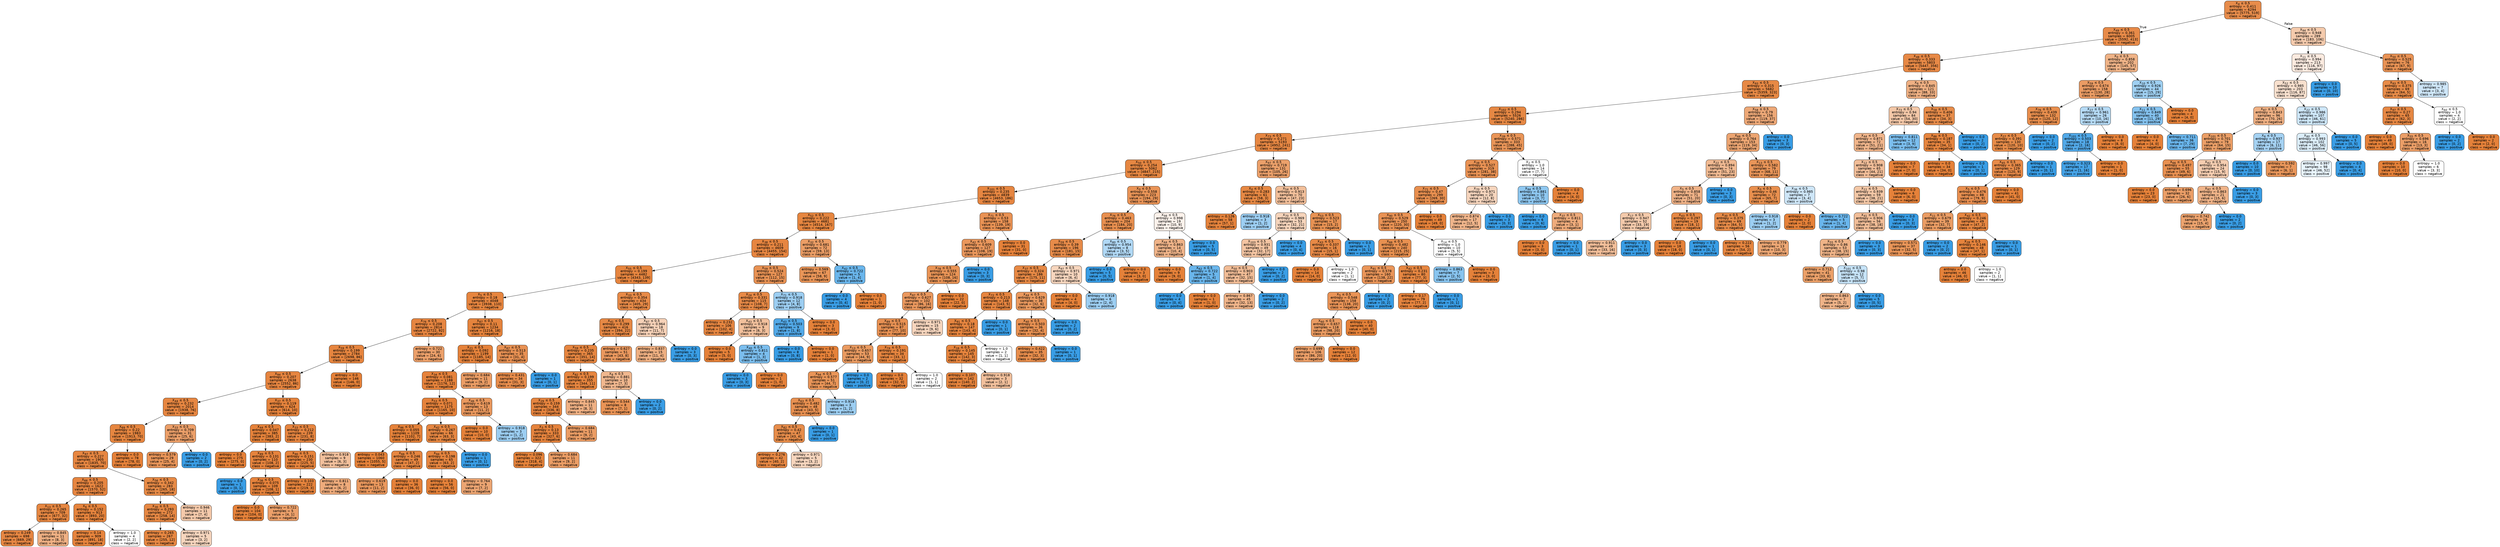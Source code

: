 digraph Tree {
node [shape=box, style="filled, rounded", color="black", fontname=helvetica] ;
edge [fontname=helvetica] ;
0 [label=<X<SUB>4</SUB> &le; 0.5<br/>entropy = 0.411<br/>samples = 6294<br/>value = [5775, 519]<br/>class = negative>, fillcolor="#e78c4b"] ;
1 [label=<X<SUB>49</SUB> &le; 0.5<br/>entropy = 0.361<br/>samples = 6005<br/>value = [5592, 413]<br/>class = negative>, fillcolor="#e78a48"] ;
0 -> 1 [labeldistance=2.5, labelangle=45, headlabel="True"] ;
2 [label=<X<SUB>48</SUB> &le; 0.5<br/>entropy = 0.333<br/>samples = 5803<br/>value = [5447, 356]<br/>class = negative>, fillcolor="#e78946"] ;
1 -> 2 ;
3 [label=<X<SUB>93</SUB> &le; 0.5<br/>entropy = 0.315<br/>samples = 5682<br/>value = [5359, 323]<br/>class = negative>, fillcolor="#e78945"] ;
2 -> 3 ;
4 [label=<X<SUB>102</SUB> &le; 0.5<br/>entropy = 0.294<br/>samples = 5526<br/>value = [5240, 286]<br/>class = negative>, fillcolor="#e68844"] ;
3 -> 4 ;
5 [label=<X<SUB>73</SUB> &le; 0.5<br/>entropy = 0.271<br/>samples = 5193<br/>value = [4952, 241]<br/>class = negative>, fillcolor="#e68743"] ;
4 -> 5 ;
6 [label=<X<SUB>50</SUB> &le; 0.5<br/>entropy = 0.254<br/>samples = 5062<br/>value = [4847, 215]<br/>class = negative>, fillcolor="#e68742"] ;
5 -> 6 ;
7 [label=<X<SUB>101</SUB> &le; 0.5<br/>entropy = 0.235<br/>samples = 4839<br/>value = [4653, 186]<br/>class = negative>, fillcolor="#e68641"] ;
6 -> 7 ;
8 [label=<X<SUB>52</SUB> &le; 0.5<br/>entropy = 0.222<br/>samples = 4681<br/>value = [4514, 167]<br/>class = negative>, fillcolor="#e68640"] ;
7 -> 8 ;
9 [label=<X<SUB>38</SUB> &le; 0.5<br/>entropy = 0.211<br/>samples = 4609<br/>value = [4455, 154]<br/>class = negative>, fillcolor="#e68540"] ;
8 -> 9 ;
10 [label=<X<SUB>55</SUB> &le; 0.5<br/>entropy = 0.199<br/>samples = 4482<br/>value = [4343, 139]<br/>class = negative>, fillcolor="#e6853f"] ;
9 -> 10 ;
11 [label=<X<SUB>5</SUB> &le; 0.5<br/>entropy = 0.18<br/>samples = 4048<br/>value = [3938, 110]<br/>class = negative>, fillcolor="#e6853f"] ;
10 -> 11 ;
12 [label=<X<SUB>76</SUB> &le; 0.5<br/>entropy = 0.208<br/>samples = 2814<br/>value = [2722, 92]<br/>class = negative>, fillcolor="#e68540"] ;
11 -> 12 ;
13 [label=<X<SUB>59</SUB> &le; 0.5<br/>entropy = 0.199<br/>samples = 2784<br/>value = [2698, 86]<br/>class = negative>, fillcolor="#e6853f"] ;
12 -> 13 ;
14 [label=<X<SUB>94</SUB> &le; 0.5<br/>entropy = 0.207<br/>samples = 2638<br/>value = [2552, 86]<br/>class = negative>, fillcolor="#e68540"] ;
13 -> 14 ;
15 [label=<X<SUB>44</SUB> &le; 0.5<br/>entropy = 0.232<br/>samples = 2014<br/>value = [1938, 76]<br/>class = negative>, fillcolor="#e68641"] ;
14 -> 15 ;
16 [label=<X<SUB>69</SUB> &le; 0.5<br/>entropy = 0.22<br/>samples = 1983<br/>value = [1913, 70]<br/>class = negative>, fillcolor="#e68640"] ;
15 -> 16 ;
17 [label=<X<SUB>97</SUB> &le; 0.5<br/>entropy = 0.227<br/>samples = 1905<br/>value = [1835, 70]<br/>class = negative>, fillcolor="#e68641"] ;
16 -> 17 ;
18 [label=<X<SUB>66</SUB> &le; 0.5<br/>entropy = 0.205<br/>samples = 1622<br/>value = [1570, 52]<br/>class = negative>, fillcolor="#e68540"] ;
17 -> 18 ;
19 [label=<X<SUB>13</SUB> &le; 0.5<br/>entropy = 0.265<br/>samples = 709<br/>value = [677, 32]<br/>class = negative>, fillcolor="#e68742"] ;
18 -> 19 ;
20 [label=<entropy = 0.249<br/>samples = 698<br/>value = [669, 29]<br/>class = negative>, fillcolor="#e68642"] ;
19 -> 20 ;
21 [label=<entropy = 0.845<br/>samples = 11<br/>value = [8, 3]<br/>class = negative>, fillcolor="#efb083"] ;
19 -> 21 ;
22 [label=<X<SUB>6</SUB> &le; 0.5<br/>entropy = 0.152<br/>samples = 913<br/>value = [893, 20]<br/>class = negative>, fillcolor="#e6843d"] ;
18 -> 22 ;
23 [label=<entropy = 0.14<br/>samples = 909<br/>value = [891, 18]<br/>class = negative>, fillcolor="#e6843d"] ;
22 -> 23 ;
24 [label=<entropy = 1.0<br/>samples = 4<br/>value = [2, 2]<br/>class = negative>, fillcolor="#ffffff"] ;
22 -> 24 ;
25 [label=<X<SUB>56</SUB> &le; 0.5<br/>entropy = 0.342<br/>samples = 283<br/>value = [265, 18]<br/>class = negative>, fillcolor="#e78a46"] ;
17 -> 25 ;
26 [label=<X<SUB>30</SUB> &le; 0.5<br/>entropy = 0.293<br/>samples = 272<br/>value = [258, 14]<br/>class = negative>, fillcolor="#e68844"] ;
25 -> 26 ;
27 [label=<entropy = 0.265<br/>samples = 267<br/>value = [255, 12]<br/>class = negative>, fillcolor="#e68742"] ;
26 -> 27 ;
28 [label=<entropy = 0.971<br/>samples = 5<br/>value = [3, 2]<br/>class = negative>, fillcolor="#f6d5bd"] ;
26 -> 28 ;
29 [label=<entropy = 0.946<br/>samples = 11<br/>value = [7, 4]<br/>class = negative>, fillcolor="#f4c9aa"] ;
25 -> 29 ;
30 [label=<entropy = 0.0<br/>samples = 78<br/>value = [78, 0]<br/>class = negative>, fillcolor="#e58139"] ;
16 -> 30 ;
31 [label=<X<SUB>33</SUB> &le; 0.5<br/>entropy = 0.709<br/>samples = 31<br/>value = [25, 6]<br/>class = negative>, fillcolor="#eb9f69"] ;
15 -> 31 ;
32 [label=<entropy = 0.579<br/>samples = 29<br/>value = [25, 4]<br/>class = negative>, fillcolor="#e99559"] ;
31 -> 32 ;
33 [label=<entropy = 0.0<br/>samples = 2<br/>value = [0, 2]<br/>class = positive>, fillcolor="#399de5"] ;
31 -> 33 ;
34 [label=<X<SUB>37</SUB> &le; 0.5<br/>entropy = 0.119<br/>samples = 624<br/>value = [614, 10]<br/>class = negative>, fillcolor="#e5833c"] ;
14 -> 34 ;
35 [label=<X<SUB>44</SUB> &le; 0.5<br/>entropy = 0.047<br/>samples = 385<br/>value = [383, 2]<br/>class = negative>, fillcolor="#e5823a"] ;
34 -> 35 ;
36 [label=<entropy = 0.0<br/>samples = 275<br/>value = [275, 0]<br/>class = negative>, fillcolor="#e58139"] ;
35 -> 36 ;
37 [label=<X<SUB>89</SUB> &le; 0.5<br/>entropy = 0.131<br/>samples = 110<br/>value = [108, 2]<br/>class = negative>, fillcolor="#e5833d"] ;
35 -> 37 ;
38 [label=<entropy = 0.0<br/>samples = 1<br/>value = [0, 1]<br/>class = positive>, fillcolor="#399de5"] ;
37 -> 38 ;
39 [label=<X<SUB>36</SUB> &le; 0.5<br/>entropy = 0.075<br/>samples = 109<br/>value = [108, 1]<br/>class = negative>, fillcolor="#e5823b"] ;
37 -> 39 ;
40 [label=<entropy = 0.0<br/>samples = 104<br/>value = [104, 0]<br/>class = negative>, fillcolor="#e58139"] ;
39 -> 40 ;
41 [label=<entropy = 0.722<br/>samples = 5<br/>value = [4, 1]<br/>class = negative>, fillcolor="#eca06a"] ;
39 -> 41 ;
42 [label=<X<SUB>33</SUB> &le; 0.5<br/>entropy = 0.212<br/>samples = 239<br/>value = [231, 8]<br/>class = negative>, fillcolor="#e68540"] ;
34 -> 42 ;
43 [label=<X<SUB>90</SUB> &le; 0.5<br/>entropy = 0.151<br/>samples = 230<br/>value = [225, 5]<br/>class = negative>, fillcolor="#e6843d"] ;
42 -> 43 ;
44 [label=<entropy = 0.103<br/>samples = 222<br/>value = [219, 3]<br/>class = negative>, fillcolor="#e5833c"] ;
43 -> 44 ;
45 [label=<entropy = 0.811<br/>samples = 8<br/>value = [6, 2]<br/>class = negative>, fillcolor="#eeab7b"] ;
43 -> 45 ;
46 [label=<entropy = 0.918<br/>samples = 9<br/>value = [6, 3]<br/>class = negative>, fillcolor="#f2c09c"] ;
42 -> 46 ;
47 [label=<entropy = 0.0<br/>samples = 146<br/>value = [146, 0]<br/>class = negative>, fillcolor="#e58139"] ;
13 -> 47 ;
48 [label=<entropy = 0.722<br/>samples = 30<br/>value = [24, 6]<br/>class = negative>, fillcolor="#eca06a"] ;
12 -> 48 ;
49 [label=<X<SUB>87</SUB> &le; 0.5<br/>entropy = 0.11<br/>samples = 1234<br/>value = [1216, 18]<br/>class = negative>, fillcolor="#e5833c"] ;
11 -> 49 ;
50 [label=<X<SUB>21</SUB> &le; 0.5<br/>entropy = 0.092<br/>samples = 1199<br/>value = [1185, 14]<br/>class = negative>, fillcolor="#e5823b"] ;
49 -> 50 ;
51 [label=<X<SUB>34</SUB> &le; 0.5<br/>entropy = 0.081<br/>samples = 1188<br/>value = [1176, 12]<br/>class = negative>, fillcolor="#e5823b"] ;
50 -> 51 ;
52 [label=<X<SUB>53</SUB> &le; 0.5<br/>entropy = 0.071<br/>samples = 1175<br/>value = [1165, 10]<br/>class = negative>, fillcolor="#e5823b"] ;
51 -> 52 ;
53 [label=<X<SUB>96</SUB> &le; 0.5<br/>entropy = 0.055<br/>samples = 1109<br/>value = [1102, 7]<br/>class = negative>, fillcolor="#e5823a"] ;
52 -> 53 ;
54 [label=<entropy = 0.043<br/>samples = 1060<br/>value = [1055, 5]<br/>class = negative>, fillcolor="#e5823a"] ;
53 -> 54 ;
55 [label=<X<SUB>66</SUB> &le; 0.5<br/>entropy = 0.246<br/>samples = 49<br/>value = [47, 2]<br/>class = negative>, fillcolor="#e68641"] ;
53 -> 55 ;
56 [label=<entropy = 0.619<br/>samples = 13<br/>value = [11, 2]<br/>class = negative>, fillcolor="#ea985d"] ;
55 -> 56 ;
57 [label=<entropy = 0.0<br/>samples = 36<br/>value = [36, 0]<br/>class = negative>, fillcolor="#e58139"] ;
55 -> 57 ;
58 [label=<X<SUB>42</SUB> &le; 0.5<br/>entropy = 0.267<br/>samples = 66<br/>value = [63, 3]<br/>class = negative>, fillcolor="#e68742"] ;
52 -> 58 ;
59 [label=<X<SUB>94</SUB> &le; 0.5<br/>entropy = 0.198<br/>samples = 65<br/>value = [63, 2]<br/>class = negative>, fillcolor="#e6853f"] ;
58 -> 59 ;
60 [label=<entropy = 0.0<br/>samples = 56<br/>value = [56, 0]<br/>class = negative>, fillcolor="#e58139"] ;
59 -> 60 ;
61 [label=<entropy = 0.764<br/>samples = 9<br/>value = [7, 2]<br/>class = negative>, fillcolor="#eca572"] ;
59 -> 61 ;
62 [label=<entropy = 0.0<br/>samples = 1<br/>value = [0, 1]<br/>class = positive>, fillcolor="#399de5"] ;
58 -> 62 ;
63 [label=<X<SUB>46</SUB> &le; 0.5<br/>entropy = 0.619<br/>samples = 13<br/>value = [11, 2]<br/>class = negative>, fillcolor="#ea985d"] ;
51 -> 63 ;
64 [label=<entropy = 0.0<br/>samples = 10<br/>value = [10, 0]<br/>class = negative>, fillcolor="#e58139"] ;
63 -> 64 ;
65 [label=<entropy = 0.918<br/>samples = 3<br/>value = [1, 2]<br/>class = positive>, fillcolor="#9ccef2"] ;
63 -> 65 ;
66 [label=<entropy = 0.684<br/>samples = 11<br/>value = [9, 2]<br/>class = negative>, fillcolor="#eb9d65"] ;
50 -> 66 ;
67 [label=<X<SUB>67</SUB> &le; 0.5<br/>entropy = 0.513<br/>samples = 35<br/>value = [31, 4]<br/>class = negative>, fillcolor="#e89153"] ;
49 -> 67 ;
68 [label=<entropy = 0.431<br/>samples = 34<br/>value = [31, 3]<br/>class = negative>, fillcolor="#e88d4c"] ;
67 -> 68 ;
69 [label=<entropy = 0.0<br/>samples = 1<br/>value = [0, 1]<br/>class = positive>, fillcolor="#399de5"] ;
67 -> 69 ;
70 [label=<X<SUB>33</SUB> &le; 0.5<br/>entropy = 0.354<br/>samples = 434<br/>value = [405, 29]<br/>class = negative>, fillcolor="#e78a47"] ;
10 -> 70 ;
71 [label=<X<SUB>41</SUB> &le; 0.5<br/>entropy = 0.299<br/>samples = 416<br/>value = [394, 22]<br/>class = negative>, fillcolor="#e68844"] ;
70 -> 71 ;
72 [label=<X<SUB>59</SUB> &le; 0.5<br/>entropy = 0.235<br/>samples = 365<br/>value = [351, 14]<br/>class = negative>, fillcolor="#e68641"] ;
71 -> 72 ;
73 [label=<X<SUB>82</SUB> &le; 0.5<br/>entropy = 0.199<br/>samples = 355<br/>value = [344, 11]<br/>class = negative>, fillcolor="#e6853f"] ;
72 -> 73 ;
74 [label=<X<SUB>29</SUB> &le; 0.5<br/>entropy = 0.159<br/>samples = 344<br/>value = [336, 8]<br/>class = negative>, fillcolor="#e6843e"] ;
73 -> 74 ;
75 [label=<X<SUB>3</SUB> &le; 0.5<br/>entropy = 0.13<br/>samples = 333<br/>value = [327, 6]<br/>class = negative>, fillcolor="#e5833d"] ;
74 -> 75 ;
76 [label=<entropy = 0.096<br/>samples = 322<br/>value = [318, 4]<br/>class = negative>, fillcolor="#e5833b"] ;
75 -> 76 ;
77 [label=<entropy = 0.684<br/>samples = 11<br/>value = [9, 2]<br/>class = negative>, fillcolor="#eb9d65"] ;
75 -> 77 ;
78 [label=<entropy = 0.684<br/>samples = 11<br/>value = [9, 2]<br/>class = negative>, fillcolor="#eb9d65"] ;
74 -> 78 ;
79 [label=<entropy = 0.845<br/>samples = 11<br/>value = [8, 3]<br/>class = negative>, fillcolor="#efb083"] ;
73 -> 79 ;
80 [label=<X<SUB>8</SUB> &le; 0.5<br/>entropy = 0.881<br/>samples = 10<br/>value = [7, 3]<br/>class = negative>, fillcolor="#f0b78e"] ;
72 -> 80 ;
81 [label=<entropy = 0.544<br/>samples = 8<br/>value = [7, 1]<br/>class = negative>, fillcolor="#e99355"] ;
80 -> 81 ;
82 [label=<entropy = 0.0<br/>samples = 2<br/>value = [0, 2]<br/>class = positive>, fillcolor="#399de5"] ;
80 -> 82 ;
83 [label=<entropy = 0.627<br/>samples = 51<br/>value = [43, 8]<br/>class = negative>, fillcolor="#ea985e"] ;
71 -> 83 ;
84 [label=<X<SUB>87</SUB> &le; 0.5<br/>entropy = 0.964<br/>samples = 18<br/>value = [11, 7]<br/>class = negative>, fillcolor="#f6d1b7"] ;
70 -> 84 ;
85 [label=<entropy = 0.837<br/>samples = 15<br/>value = [11, 4]<br/>class = negative>, fillcolor="#eeaf81"] ;
84 -> 85 ;
86 [label=<entropy = 0.0<br/>samples = 3<br/>value = [0, 3]<br/>class = positive>, fillcolor="#399de5"] ;
84 -> 86 ;
87 [label=<X<SUB>59</SUB> &le; 0.5<br/>entropy = 0.524<br/>samples = 127<br/>value = [112, 15]<br/>class = negative>, fillcolor="#e89254"] ;
9 -> 87 ;
88 [label=<X<SUB>24</SUB> &le; 0.5<br/>entropy = 0.331<br/>samples = 115<br/>value = [108, 7]<br/>class = negative>, fillcolor="#e78946"] ;
87 -> 88 ;
89 [label=<entropy = 0.232<br/>samples = 106<br/>value = [102, 4]<br/>class = negative>, fillcolor="#e68641"] ;
88 -> 89 ;
90 [label=<X<SUB>43</SUB> &le; 0.5<br/>entropy = 0.918<br/>samples = 9<br/>value = [6, 3]<br/>class = negative>, fillcolor="#f2c09c"] ;
88 -> 90 ;
91 [label=<entropy = 0.0<br/>samples = 5<br/>value = [5, 0]<br/>class = negative>, fillcolor="#e58139"] ;
90 -> 91 ;
92 [label=<X<SUB>40</SUB> &le; 0.5<br/>entropy = 0.811<br/>samples = 4<br/>value = [1, 3]<br/>class = positive>, fillcolor="#7bbeee"] ;
90 -> 92 ;
93 [label=<entropy = 0.0<br/>samples = 3<br/>value = [0, 3]<br/>class = positive>, fillcolor="#399de5"] ;
92 -> 93 ;
94 [label=<entropy = 0.0<br/>samples = 1<br/>value = [1, 0]<br/>class = negative>, fillcolor="#e58139"] ;
92 -> 94 ;
95 [label=<X<SUB>71</SUB> &le; 0.5<br/>entropy = 0.918<br/>samples = 12<br/>value = [4, 8]<br/>class = positive>, fillcolor="#9ccef2"] ;
87 -> 95 ;
96 [label=<X<SUB>43</SUB> &le; 0.5<br/>entropy = 0.503<br/>samples = 9<br/>value = [1, 8]<br/>class = positive>, fillcolor="#52a9e8"] ;
95 -> 96 ;
97 [label=<entropy = 0.0<br/>samples = 8<br/>value = [0, 8]<br/>class = positive>, fillcolor="#399de5"] ;
96 -> 97 ;
98 [label=<entropy = 0.0<br/>samples = 1<br/>value = [1, 0]<br/>class = negative>, fillcolor="#e58139"] ;
96 -> 98 ;
99 [label=<entropy = 0.0<br/>samples = 3<br/>value = [3, 0]<br/>class = negative>, fillcolor="#e58139"] ;
95 -> 99 ;
100 [label=<X<SUB>32</SUB> &le; 0.5<br/>entropy = 0.681<br/>samples = 72<br/>value = [59, 13]<br/>class = negative>, fillcolor="#eb9d65"] ;
8 -> 100 ;
101 [label=<entropy = 0.569<br/>samples = 67<br/>value = [58, 9]<br/>class = negative>, fillcolor="#e99558"] ;
100 -> 101 ;
102 [label=<X<SUB>42</SUB> &le; 0.5<br/>entropy = 0.722<br/>samples = 5<br/>value = [1, 4]<br/>class = positive>, fillcolor="#6ab6ec"] ;
100 -> 102 ;
103 [label=<entropy = 0.0<br/>samples = 4<br/>value = [0, 4]<br/>class = positive>, fillcolor="#399de5"] ;
102 -> 103 ;
104 [label=<entropy = 0.0<br/>samples = 1<br/>value = [1, 0]<br/>class = negative>, fillcolor="#e58139"] ;
102 -> 104 ;
105 [label=<X<SUB>71</SUB> &le; 0.5<br/>entropy = 0.53<br/>samples = 158<br/>value = [139, 19]<br/>class = negative>, fillcolor="#e99254"] ;
7 -> 105 ;
106 [label=<X<SUB>42</SUB> &le; 0.5<br/>entropy = 0.609<br/>samples = 127<br/>value = [108, 19]<br/>class = negative>, fillcolor="#ea975c"] ;
105 -> 106 ;
107 [label=<X<SUB>78</SUB> &le; 0.5<br/>entropy = 0.555<br/>samples = 124<br/>value = [108, 16]<br/>class = negative>, fillcolor="#e99456"] ;
106 -> 107 ;
108 [label=<X<SUB>97</SUB> &le; 0.5<br/>entropy = 0.627<br/>samples = 102<br/>value = [86, 16]<br/>class = negative>, fillcolor="#ea985e"] ;
107 -> 108 ;
109 [label=<X<SUB>89</SUB> &le; 0.5<br/>entropy = 0.515<br/>samples = 87<br/>value = [77, 10]<br/>class = negative>, fillcolor="#e89153"] ;
108 -> 109 ;
110 [label=<X<SUB>13</SUB> &le; 0.5<br/>entropy = 0.657<br/>samples = 53<br/>value = [44, 9]<br/>class = negative>, fillcolor="#ea9b61"] ;
109 -> 110 ;
111 [label=<X<SUB>94</SUB> &le; 0.5<br/>entropy = 0.577<br/>samples = 51<br/>value = [44, 7]<br/>class = negative>, fillcolor="#e99558"] ;
110 -> 111 ;
112 [label=<X<SUB>63</SUB> &le; 0.5<br/>entropy = 0.482<br/>samples = 48<br/>value = [43, 5]<br/>class = negative>, fillcolor="#e89050"] ;
111 -> 112 ;
113 [label=<X<SUB>82</SUB> &le; 0.5<br/>entropy = 0.42<br/>samples = 47<br/>value = [43, 4]<br/>class = negative>, fillcolor="#e78d4b"] ;
112 -> 113 ;
114 [label=<entropy = 0.276<br/>samples = 42<br/>value = [40, 2]<br/>class = negative>, fillcolor="#e68743"] ;
113 -> 114 ;
115 [label=<entropy = 0.971<br/>samples = 5<br/>value = [3, 2]<br/>class = negative>, fillcolor="#f6d5bd"] ;
113 -> 115 ;
116 [label=<entropy = 0.0<br/>samples = 1<br/>value = [0, 1]<br/>class = positive>, fillcolor="#399de5"] ;
112 -> 116 ;
117 [label=<entropy = 0.918<br/>samples = 3<br/>value = [1, 2]<br/>class = positive>, fillcolor="#9ccef2"] ;
111 -> 117 ;
118 [label=<entropy = 0.0<br/>samples = 2<br/>value = [0, 2]<br/>class = positive>, fillcolor="#399de5"] ;
110 -> 118 ;
119 [label=<X<SUB>74</SUB> &le; 0.5<br/>entropy = 0.191<br/>samples = 34<br/>value = [33, 1]<br/>class = negative>, fillcolor="#e6853f"] ;
109 -> 119 ;
120 [label=<entropy = 0.0<br/>samples = 32<br/>value = [32, 0]<br/>class = negative>, fillcolor="#e58139"] ;
119 -> 120 ;
121 [label=<entropy = 1.0<br/>samples = 2<br/>value = [1, 1]<br/>class = negative>, fillcolor="#ffffff"] ;
119 -> 121 ;
122 [label=<entropy = 0.971<br/>samples = 15<br/>value = [9, 6]<br/>class = negative>, fillcolor="#f6d5bd"] ;
108 -> 122 ;
123 [label=<entropy = 0.0<br/>samples = 22<br/>value = [22, 0]<br/>class = negative>, fillcolor="#e58139"] ;
107 -> 123 ;
124 [label=<entropy = 0.0<br/>samples = 3<br/>value = [0, 3]<br/>class = positive>, fillcolor="#399de5"] ;
106 -> 124 ;
125 [label=<entropy = 0.0<br/>samples = 31<br/>value = [31, 0]<br/>class = negative>, fillcolor="#e58139"] ;
105 -> 125 ;
126 [label=<X<SUB>0</SUB> &le; 0.5<br/>entropy = 0.558<br/>samples = 223<br/>value = [194, 29]<br/>class = negative>, fillcolor="#e99457"] ;
6 -> 126 ;
127 [label=<X<SUB>76</SUB> &le; 0.5<br/>entropy = 0.463<br/>samples = 204<br/>value = [184, 20]<br/>class = negative>, fillcolor="#e88f4f"] ;
126 -> 127 ;
128 [label=<X<SUB>59</SUB> &le; 0.5<br/>entropy = 0.39<br/>samples = 196<br/>value = [181, 15]<br/>class = negative>, fillcolor="#e78b49"] ;
127 -> 128 ;
129 [label=<X<SUB>37</SUB> &le; 0.5<br/>entropy = 0.324<br/>samples = 186<br/>value = [175, 11]<br/>class = negative>, fillcolor="#e78945"] ;
128 -> 129 ;
130 [label=<X<SUB>72</SUB> &le; 0.5<br/>entropy = 0.213<br/>samples = 148<br/>value = [143, 5]<br/>class = negative>, fillcolor="#e68540"] ;
129 -> 130 ;
131 [label=<X<SUB>91</SUB> &le; 0.5<br/>entropy = 0.18<br/>samples = 147<br/>value = [143, 4]<br/>class = negative>, fillcolor="#e6853f"] ;
130 -> 131 ;
132 [label=<X<SUB>16</SUB> &le; 0.5<br/>entropy = 0.145<br/>samples = 145<br/>value = [142, 3]<br/>class = negative>, fillcolor="#e6843d"] ;
131 -> 132 ;
133 [label=<entropy = 0.107<br/>samples = 142<br/>value = [140, 2]<br/>class = negative>, fillcolor="#e5833c"] ;
132 -> 133 ;
134 [label=<entropy = 0.918<br/>samples = 3<br/>value = [2, 1]<br/>class = negative>, fillcolor="#f2c09c"] ;
132 -> 134 ;
135 [label=<entropy = 1.0<br/>samples = 2<br/>value = [1, 1]<br/>class = negative>, fillcolor="#ffffff"] ;
131 -> 135 ;
136 [label=<entropy = 0.0<br/>samples = 1<br/>value = [0, 1]<br/>class = positive>, fillcolor="#399de5"] ;
130 -> 136 ;
137 [label=<X<SUB>44</SUB> &le; 0.5<br/>entropy = 0.629<br/>samples = 38<br/>value = [32, 6]<br/>class = negative>, fillcolor="#ea995e"] ;
129 -> 137 ;
138 [label=<X<SUB>40</SUB> &le; 0.5<br/>entropy = 0.503<br/>samples = 36<br/>value = [32, 4]<br/>class = negative>, fillcolor="#e89152"] ;
137 -> 138 ;
139 [label=<entropy = 0.422<br/>samples = 35<br/>value = [32, 3]<br/>class = negative>, fillcolor="#e78d4c"] ;
138 -> 139 ;
140 [label=<entropy = 0.0<br/>samples = 1<br/>value = [0, 1]<br/>class = positive>, fillcolor="#399de5"] ;
138 -> 140 ;
141 [label=<entropy = 0.0<br/>samples = 2<br/>value = [0, 2]<br/>class = positive>, fillcolor="#399de5"] ;
137 -> 141 ;
142 [label=<X<SUB>97</SUB> &le; 0.5<br/>entropy = 0.971<br/>samples = 10<br/>value = [6, 4]<br/>class = negative>, fillcolor="#f6d5bd"] ;
128 -> 142 ;
143 [label=<entropy = 0.0<br/>samples = 4<br/>value = [4, 0]<br/>class = negative>, fillcolor="#e58139"] ;
142 -> 143 ;
144 [label=<entropy = 0.918<br/>samples = 6<br/>value = [2, 4]<br/>class = positive>, fillcolor="#9ccef2"] ;
142 -> 144 ;
145 [label=<X<SUB>80</SUB> &le; 0.5<br/>entropy = 0.954<br/>samples = 8<br/>value = [3, 5]<br/>class = positive>, fillcolor="#b0d8f5"] ;
127 -> 145 ;
146 [label=<entropy = 0.0<br/>samples = 5<br/>value = [0, 5]<br/>class = positive>, fillcolor="#399de5"] ;
145 -> 146 ;
147 [label=<entropy = 0.0<br/>samples = 3<br/>value = [3, 0]<br/>class = negative>, fillcolor="#e58139"] ;
145 -> 147 ;
148 [label=<X<SUB>98</SUB> &le; 0.5<br/>entropy = 0.998<br/>samples = 19<br/>value = [10, 9]<br/>class = negative>, fillcolor="#fcf2eb"] ;
126 -> 148 ;
149 [label=<X<SUB>44</SUB> &le; 0.5<br/>entropy = 0.863<br/>samples = 14<br/>value = [10, 4]<br/>class = negative>, fillcolor="#efb388"] ;
148 -> 149 ;
150 [label=<entropy = 0.0<br/>samples = 9<br/>value = [9, 0]<br/>class = negative>, fillcolor="#e58139"] ;
149 -> 150 ;
151 [label=<X<SUB>62</SUB> &le; 0.5<br/>entropy = 0.722<br/>samples = 5<br/>value = [1, 4]<br/>class = positive>, fillcolor="#6ab6ec"] ;
149 -> 151 ;
152 [label=<entropy = 0.0<br/>samples = 4<br/>value = [0, 4]<br/>class = positive>, fillcolor="#399de5"] ;
151 -> 152 ;
153 [label=<entropy = 0.0<br/>samples = 1<br/>value = [1, 0]<br/>class = negative>, fillcolor="#e58139"] ;
151 -> 153 ;
154 [label=<entropy = 0.0<br/>samples = 5<br/>value = [0, 5]<br/>class = positive>, fillcolor="#399de5"] ;
148 -> 154 ;
155 [label=<X<SUB>97</SUB> &le; 0.5<br/>entropy = 0.719<br/>samples = 131<br/>value = [105, 26]<br/>class = negative>, fillcolor="#eba06a"] ;
5 -> 155 ;
156 [label=<X<SUB>0</SUB> &le; 0.5<br/>entropy = 0.283<br/>samples = 61<br/>value = [58, 3]<br/>class = negative>, fillcolor="#e68843"] ;
155 -> 156 ;
157 [label=<entropy = 0.126<br/>samples = 58<br/>value = [57, 1]<br/>class = negative>, fillcolor="#e5833c"] ;
156 -> 157 ;
158 [label=<entropy = 0.918<br/>samples = 3<br/>value = [1, 2]<br/>class = positive>, fillcolor="#9ccef2"] ;
156 -> 158 ;
159 [label=<X<SUB>54</SUB> &le; 0.5<br/>entropy = 0.913<br/>samples = 70<br/>value = [47, 23]<br/>class = negative>, fillcolor="#f2bf9a"] ;
155 -> 159 ;
160 [label=<X<SUB>70</SUB> &le; 0.5<br/>entropy = 0.969<br/>samples = 53<br/>value = [32, 21]<br/>class = negative>, fillcolor="#f6d4bb"] ;
159 -> 160 ;
161 [label=<X<SUB>103</SUB> &le; 0.5<br/>entropy = 0.931<br/>samples = 49<br/>value = [32, 17]<br/>class = negative>, fillcolor="#f3c4a2"] ;
160 -> 161 ;
162 [label=<X<SUB>50</SUB> &le; 0.5<br/>entropy = 0.903<br/>samples = 47<br/>value = [32, 15]<br/>class = negative>, fillcolor="#f1bc96"] ;
161 -> 162 ;
163 [label=<entropy = 0.867<br/>samples = 45<br/>value = [32, 13]<br/>class = negative>, fillcolor="#f0b489"] ;
162 -> 163 ;
164 [label=<entropy = 0.0<br/>samples = 2<br/>value = [0, 2]<br/>class = positive>, fillcolor="#399de5"] ;
162 -> 164 ;
165 [label=<entropy = 0.0<br/>samples = 2<br/>value = [0, 2]<br/>class = positive>, fillcolor="#399de5"] ;
161 -> 165 ;
166 [label=<entropy = 0.0<br/>samples = 4<br/>value = [0, 4]<br/>class = positive>, fillcolor="#399de5"] ;
160 -> 166 ;
167 [label=<X<SUB>53</SUB> &le; 0.5<br/>entropy = 0.523<br/>samples = 17<br/>value = [15, 2]<br/>class = negative>, fillcolor="#e89253"] ;
159 -> 167 ;
168 [label=<X<SUB>43</SUB> &le; 0.5<br/>entropy = 0.337<br/>samples = 16<br/>value = [15, 1]<br/>class = negative>, fillcolor="#e78946"] ;
167 -> 168 ;
169 [label=<entropy = 0.0<br/>samples = 14<br/>value = [14, 0]<br/>class = negative>, fillcolor="#e58139"] ;
168 -> 169 ;
170 [label=<entropy = 1.0<br/>samples = 2<br/>value = [1, 1]<br/>class = negative>, fillcolor="#ffffff"] ;
168 -> 170 ;
171 [label=<entropy = 0.0<br/>samples = 1<br/>value = [0, 1]<br/>class = positive>, fillcolor="#399de5"] ;
167 -> 171 ;
172 [label=<X<SUB>39</SUB> &le; 0.5<br/>entropy = 0.571<br/>samples = 333<br/>value = [288, 45]<br/>class = negative>, fillcolor="#e99558"] ;
4 -> 172 ;
173 [label=<X<SUB>38</SUB> &le; 0.5<br/>entropy = 0.527<br/>samples = 319<br/>value = [281, 38]<br/>class = negative>, fillcolor="#e99254"] ;
172 -> 173 ;
174 [label=<X<SUB>71</SUB> &le; 0.5<br/>entropy = 0.47<br/>samples = 299<br/>value = [269, 30]<br/>class = negative>, fillcolor="#e88f4f"] ;
173 -> 174 ;
175 [label=<X<SUB>90</SUB> &le; 0.5<br/>entropy = 0.529<br/>samples = 250<br/>value = [220, 30]<br/>class = negative>, fillcolor="#e99254"] ;
174 -> 175 ;
176 [label=<X<SUB>66</SUB> &le; 0.5<br/>entropy = 0.482<br/>samples = 240<br/>value = [215, 25]<br/>class = negative>, fillcolor="#e89050"] ;
175 -> 176 ;
177 [label=<X<SUB>91</SUB> &le; 0.5<br/>entropy = 0.578<br/>samples = 160<br/>value = [138, 22]<br/>class = negative>, fillcolor="#e99559"] ;
176 -> 177 ;
178 [label=<X<SUB>5</SUB> &le; 0.5<br/>entropy = 0.548<br/>samples = 158<br/>value = [138, 20]<br/>class = negative>, fillcolor="#e99356"] ;
177 -> 178 ;
179 [label=<X<SUB>60</SUB> &le; 0.5<br/>entropy = 0.657<br/>samples = 118<br/>value = [98, 20]<br/>class = negative>, fillcolor="#ea9b61"] ;
178 -> 179 ;
180 [label=<entropy = 0.699<br/>samples = 106<br/>value = [86, 20]<br/>class = negative>, fillcolor="#eb9e67"] ;
179 -> 180 ;
181 [label=<entropy = 0.0<br/>samples = 12<br/>value = [12, 0]<br/>class = negative>, fillcolor="#e58139"] ;
179 -> 181 ;
182 [label=<entropy = 0.0<br/>samples = 40<br/>value = [40, 0]<br/>class = negative>, fillcolor="#e58139"] ;
178 -> 182 ;
183 [label=<entropy = 0.0<br/>samples = 2<br/>value = [0, 2]<br/>class = positive>, fillcolor="#399de5"] ;
177 -> 183 ;
184 [label=<X<SUB>42</SUB> &le; 0.5<br/>entropy = 0.231<br/>samples = 80<br/>value = [77, 3]<br/>class = negative>, fillcolor="#e68641"] ;
176 -> 184 ;
185 [label=<entropy = 0.17<br/>samples = 79<br/>value = [77, 2]<br/>class = negative>, fillcolor="#e6843e"] ;
184 -> 185 ;
186 [label=<entropy = 0.0<br/>samples = 1<br/>value = [0, 1]<br/>class = positive>, fillcolor="#399de5"] ;
184 -> 186 ;
187 [label=<X<SUB>14</SUB> &le; 0.5<br/>entropy = 1.0<br/>samples = 10<br/>value = [5, 5]<br/>class = negative>, fillcolor="#ffffff"] ;
175 -> 187 ;
188 [label=<entropy = 0.863<br/>samples = 7<br/>value = [2, 5]<br/>class = positive>, fillcolor="#88c4ef"] ;
187 -> 188 ;
189 [label=<entropy = 0.0<br/>samples = 3<br/>value = [3, 0]<br/>class = negative>, fillcolor="#e58139"] ;
187 -> 189 ;
190 [label=<entropy = 0.0<br/>samples = 49<br/>value = [49, 0]<br/>class = negative>, fillcolor="#e58139"] ;
174 -> 190 ;
191 [label=<X<SUB>70</SUB> &le; 0.5<br/>entropy = 0.971<br/>samples = 20<br/>value = [12, 8]<br/>class = negative>, fillcolor="#f6d5bd"] ;
173 -> 191 ;
192 [label=<entropy = 0.874<br/>samples = 17<br/>value = [12, 5]<br/>class = negative>, fillcolor="#f0b58b"] ;
191 -> 192 ;
193 [label=<entropy = 0.0<br/>samples = 3<br/>value = [0, 3]<br/>class = positive>, fillcolor="#399de5"] ;
191 -> 193 ;
194 [label=<X<SUB>2</SUB> &le; 0.5<br/>entropy = 1.0<br/>samples = 14<br/>value = [7, 7]<br/>class = negative>, fillcolor="#ffffff"] ;
172 -> 194 ;
195 [label=<X<SUB>94</SUB> &le; 0.5<br/>entropy = 0.881<br/>samples = 10<br/>value = [3, 7]<br/>class = positive>, fillcolor="#8ec7f0"] ;
194 -> 195 ;
196 [label=<entropy = 0.0<br/>samples = 6<br/>value = [0, 6]<br/>class = positive>, fillcolor="#399de5"] ;
195 -> 196 ;
197 [label=<X<SUB>37</SUB> &le; 0.5<br/>entropy = 0.811<br/>samples = 4<br/>value = [3, 1]<br/>class = negative>, fillcolor="#eeab7b"] ;
195 -> 197 ;
198 [label=<entropy = 0.0<br/>samples = 3<br/>value = [3, 0]<br/>class = negative>, fillcolor="#e58139"] ;
197 -> 198 ;
199 [label=<entropy = 0.0<br/>samples = 1<br/>value = [0, 1]<br/>class = positive>, fillcolor="#399de5"] ;
197 -> 199 ;
200 [label=<entropy = 0.0<br/>samples = 4<br/>value = [4, 0]<br/>class = negative>, fillcolor="#e58139"] ;
194 -> 200 ;
201 [label=<X<SUB>58</SUB> &le; 0.5<br/>entropy = 0.79<br/>samples = 156<br/>value = [119, 37]<br/>class = negative>, fillcolor="#eda877"] ;
3 -> 201 ;
202 [label=<X<SUB>66</SUB> &le; 0.5<br/>entropy = 0.764<br/>samples = 153<br/>value = [119, 34]<br/>class = negative>, fillcolor="#eca572"] ;
201 -> 202 ;
203 [label=<X<SUB>22</SUB> &le; 0.5<br/>entropy = 0.894<br/>samples = 74<br/>value = [51, 23]<br/>class = negative>, fillcolor="#f1ba92"] ;
202 -> 203 ;
204 [label=<X<SUB>5</SUB> &le; 0.5<br/>entropy = 0.858<br/>samples = 71<br/>value = [51, 20]<br/>class = negative>, fillcolor="#efb287"] ;
203 -> 204 ;
205 [label=<X<SUB>17</SUB> &le; 0.5<br/>entropy = 0.947<br/>samples = 52<br/>value = [33, 19]<br/>class = negative>, fillcolor="#f4caab"] ;
204 -> 205 ;
206 [label=<entropy = 0.911<br/>samples = 49<br/>value = [33, 16]<br/>class = negative>, fillcolor="#f2be99"] ;
205 -> 206 ;
207 [label=<entropy = 0.0<br/>samples = 3<br/>value = [0, 3]<br/>class = positive>, fillcolor="#399de5"] ;
205 -> 207 ;
208 [label=<X<SUB>43</SUB> &le; 0.5<br/>entropy = 0.297<br/>samples = 19<br/>value = [18, 1]<br/>class = negative>, fillcolor="#e68844"] ;
204 -> 208 ;
209 [label=<entropy = 0.0<br/>samples = 18<br/>value = [18, 0]<br/>class = negative>, fillcolor="#e58139"] ;
208 -> 209 ;
210 [label=<entropy = 0.0<br/>samples = 1<br/>value = [0, 1]<br/>class = positive>, fillcolor="#399de5"] ;
208 -> 210 ;
211 [label=<entropy = 0.0<br/>samples = 3<br/>value = [0, 3]<br/>class = positive>, fillcolor="#399de5"] ;
203 -> 211 ;
212 [label=<X<SUB>13</SUB> &le; 0.5<br/>entropy = 0.582<br/>samples = 79<br/>value = [68, 11]<br/>class = negative>, fillcolor="#e99559"] ;
202 -> 212 ;
213 [label=<X<SUB>0</SUB> &le; 0.5<br/>entropy = 0.46<br/>samples = 72<br/>value = [65, 7]<br/>class = negative>, fillcolor="#e88f4e"] ;
212 -> 213 ;
214 [label=<X<SUB>30</SUB> &le; 0.5<br/>entropy = 0.375<br/>samples = 69<br/>value = [64, 5]<br/>class = negative>, fillcolor="#e78b48"] ;
213 -> 214 ;
215 [label=<entropy = 0.222<br/>samples = 56<br/>value = [54, 2]<br/>class = negative>, fillcolor="#e68640"] ;
214 -> 215 ;
216 [label=<entropy = 0.779<br/>samples = 13<br/>value = [10, 3]<br/>class = negative>, fillcolor="#eda774"] ;
214 -> 216 ;
217 [label=<entropy = 0.918<br/>samples = 3<br/>value = [1, 2]<br/>class = positive>, fillcolor="#9ccef2"] ;
213 -> 217 ;
218 [label=<X<SUB>36</SUB> &le; 0.5<br/>entropy = 0.985<br/>samples = 7<br/>value = [3, 4]<br/>class = positive>, fillcolor="#cee6f8"] ;
212 -> 218 ;
219 [label=<entropy = 0.0<br/>samples = 2<br/>value = [2, 0]<br/>class = negative>, fillcolor="#e58139"] ;
218 -> 219 ;
220 [label=<entropy = 0.722<br/>samples = 5<br/>value = [1, 4]<br/>class = positive>, fillcolor="#6ab6ec"] ;
218 -> 220 ;
221 [label=<entropy = 0.0<br/>samples = 3<br/>value = [0, 3]<br/>class = positive>, fillcolor="#399de5"] ;
201 -> 221 ;
222 [label=<X<SUB>6</SUB> &le; 0.5<br/>entropy = 0.845<br/>samples = 121<br/>value = [88, 33]<br/>class = negative>, fillcolor="#efb083"] ;
2 -> 222 ;
223 [label=<X<SUB>73</SUB> &le; 0.5<br/>entropy = 0.94<br/>samples = 84<br/>value = [54, 30]<br/>class = negative>, fillcolor="#f3c7a7"] ;
222 -> 223 ;
224 [label=<X<SUB>44</SUB> &le; 0.5<br/>entropy = 0.871<br/>samples = 72<br/>value = [51, 21]<br/>class = negative>, fillcolor="#f0b58b"] ;
223 -> 224 ;
225 [label=<X<SUB>12</SUB> &le; 0.5<br/>entropy = 0.908<br/>samples = 65<br/>value = [44, 21]<br/>class = negative>, fillcolor="#f1bd98"] ;
224 -> 225 ;
226 [label=<X<SUB>11</SUB> &le; 0.5<br/>entropy = 0.939<br/>samples = 59<br/>value = [38, 21]<br/>class = negative>, fillcolor="#f3c7a6"] ;
225 -> 226 ;
227 [label=<X<SUB>41</SUB> &le; 0.5<br/>entropy = 0.906<br/>samples = 56<br/>value = [38, 18]<br/>class = negative>, fillcolor="#f1bd97"] ;
226 -> 227 ;
228 [label=<X<SUB>55</SUB> &le; 0.5<br/>entropy = 0.86<br/>samples = 53<br/>value = [38, 15]<br/>class = negative>, fillcolor="#efb387"] ;
227 -> 228 ;
229 [label=<entropy = 0.712<br/>samples = 41<br/>value = [33, 8]<br/>class = negative>, fillcolor="#eba069"] ;
228 -> 229 ;
230 [label=<X<SUB>101</SUB> &le; 0.5<br/>entropy = 0.98<br/>samples = 12<br/>value = [5, 7]<br/>class = positive>, fillcolor="#c6e3f8"] ;
228 -> 230 ;
231 [label=<entropy = 0.863<br/>samples = 7<br/>value = [5, 2]<br/>class = negative>, fillcolor="#efb388"] ;
230 -> 231 ;
232 [label=<entropy = 0.0<br/>samples = 5<br/>value = [0, 5]<br/>class = positive>, fillcolor="#399de5"] ;
230 -> 232 ;
233 [label=<entropy = 0.0<br/>samples = 3<br/>value = [0, 3]<br/>class = positive>, fillcolor="#399de5"] ;
227 -> 233 ;
234 [label=<entropy = 0.0<br/>samples = 3<br/>value = [0, 3]<br/>class = positive>, fillcolor="#399de5"] ;
226 -> 234 ;
235 [label=<entropy = 0.0<br/>samples = 6<br/>value = [6, 0]<br/>class = negative>, fillcolor="#e58139"] ;
225 -> 235 ;
236 [label=<entropy = 0.0<br/>samples = 7<br/>value = [7, 0]<br/>class = negative>, fillcolor="#e58139"] ;
224 -> 236 ;
237 [label=<entropy = 0.811<br/>samples = 12<br/>value = [3, 9]<br/>class = positive>, fillcolor="#7bbeee"] ;
223 -> 237 ;
238 [label=<X<SUB>58</SUB> &le; 0.5<br/>entropy = 0.406<br/>samples = 37<br/>value = [34, 3]<br/>class = negative>, fillcolor="#e78c4a"] ;
222 -> 238 ;
239 [label=<X<SUB>86</SUB> &le; 0.5<br/>entropy = 0.187<br/>samples = 35<br/>value = [34, 1]<br/>class = negative>, fillcolor="#e6853f"] ;
238 -> 239 ;
240 [label=<entropy = 0.0<br/>samples = 34<br/>value = [34, 0]<br/>class = negative>, fillcolor="#e58139"] ;
239 -> 240 ;
241 [label=<entropy = 0.0<br/>samples = 1<br/>value = [0, 1]<br/>class = positive>, fillcolor="#399de5"] ;
239 -> 241 ;
242 [label=<entropy = 0.0<br/>samples = 2<br/>value = [0, 2]<br/>class = positive>, fillcolor="#399de5"] ;
238 -> 242 ;
243 [label=<X<SUB>0</SUB> &le; 0.5<br/>entropy = 0.858<br/>samples = 202<br/>value = [145, 57]<br/>class = negative>, fillcolor="#efb387"] ;
1 -> 243 ;
244 [label=<X<SUB>59</SUB> &le; 0.5<br/>entropy = 0.674<br/>samples = 158<br/>value = [130, 28]<br/>class = negative>, fillcolor="#eb9c64"] ;
243 -> 244 ;
245 [label=<X<SUB>76</SUB> &le; 0.5<br/>entropy = 0.439<br/>samples = 132<br/>value = [120, 12]<br/>class = negative>, fillcolor="#e88e4d"] ;
244 -> 245 ;
246 [label=<X<SUB>27</SUB> &le; 0.5<br/>entropy = 0.391<br/>samples = 130<br/>value = [120, 10]<br/>class = negative>, fillcolor="#e78c49"] ;
245 -> 246 ;
247 [label=<X<SUB>65</SUB> &le; 0.5<br/>entropy = 0.365<br/>samples = 129<br/>value = [120, 9]<br/>class = negative>, fillcolor="#e78a48"] ;
246 -> 247 ;
248 [label=<X<SUB>5</SUB> &le; 0.5<br/>entropy = 0.476<br/>samples = 88<br/>value = [79, 9]<br/>class = negative>, fillcolor="#e88f50"] ;
247 -> 248 ;
249 [label=<X<SUB>11</SUB> &le; 0.5<br/>entropy = 0.679<br/>samples = 39<br/>value = [32, 7]<br/>class = negative>, fillcolor="#eb9d64"] ;
248 -> 249 ;
250 [label=<entropy = 0.571<br/>samples = 37<br/>value = [32, 5]<br/>class = negative>, fillcolor="#e99558"] ;
249 -> 250 ;
251 [label=<entropy = 0.0<br/>samples = 2<br/>value = [0, 2]<br/>class = positive>, fillcolor="#399de5"] ;
249 -> 251 ;
252 [label=<X<SUB>42</SUB> &le; 0.5<br/>entropy = 0.246<br/>samples = 49<br/>value = [47, 2]<br/>class = negative>, fillcolor="#e68641"] ;
248 -> 252 ;
253 [label=<X<SUB>28</SUB> &le; 0.5<br/>entropy = 0.146<br/>samples = 48<br/>value = [47, 1]<br/>class = negative>, fillcolor="#e6843d"] ;
252 -> 253 ;
254 [label=<entropy = 0.0<br/>samples = 46<br/>value = [46, 0]<br/>class = negative>, fillcolor="#e58139"] ;
253 -> 254 ;
255 [label=<entropy = 1.0<br/>samples = 2<br/>value = [1, 1]<br/>class = negative>, fillcolor="#ffffff"] ;
253 -> 255 ;
256 [label=<entropy = 0.0<br/>samples = 1<br/>value = [0, 1]<br/>class = positive>, fillcolor="#399de5"] ;
252 -> 256 ;
257 [label=<entropy = 0.0<br/>samples = 41<br/>value = [41, 0]<br/>class = negative>, fillcolor="#e58139"] ;
247 -> 257 ;
258 [label=<entropy = 0.0<br/>samples = 1<br/>value = [0, 1]<br/>class = positive>, fillcolor="#399de5"] ;
246 -> 258 ;
259 [label=<entropy = 0.0<br/>samples = 2<br/>value = [0, 2]<br/>class = positive>, fillcolor="#399de5"] ;
245 -> 259 ;
260 [label=<X<SUB>27</SUB> &le; 0.5<br/>entropy = 0.961<br/>samples = 26<br/>value = [10, 16]<br/>class = positive>, fillcolor="#b5daf5"] ;
244 -> 260 ;
261 [label=<X<SUB>101</SUB> &le; 0.5<br/>entropy = 0.503<br/>samples = 18<br/>value = [2, 16]<br/>class = positive>, fillcolor="#52a9e8"] ;
260 -> 261 ;
262 [label=<entropy = 0.323<br/>samples = 17<br/>value = [1, 16]<br/>class = positive>, fillcolor="#45a3e7"] ;
261 -> 262 ;
263 [label=<entropy = 0.0<br/>samples = 1<br/>value = [1, 0]<br/>class = negative>, fillcolor="#e58139"] ;
261 -> 263 ;
264 [label=<entropy = 0.0<br/>samples = 8<br/>value = [8, 0]<br/>class = negative>, fillcolor="#e58139"] ;
260 -> 264 ;
265 [label=<X<SUB>10</SUB> &le; 0.5<br/>entropy = 0.926<br/>samples = 44<br/>value = [15, 29]<br/>class = positive>, fillcolor="#9fd0f2"] ;
243 -> 265 ;
266 [label=<X<SUB>11</SUB> &le; 0.5<br/>entropy = 0.849<br/>samples = 40<br/>value = [11, 29]<br/>class = positive>, fillcolor="#84c2ef"] ;
265 -> 266 ;
267 [label=<entropy = 0.0<br/>samples = 4<br/>value = [4, 0]<br/>class = negative>, fillcolor="#e58139"] ;
266 -> 267 ;
268 [label=<entropy = 0.711<br/>samples = 36<br/>value = [7, 29]<br/>class = positive>, fillcolor="#69b5eb"] ;
266 -> 268 ;
269 [label=<entropy = 0.0<br/>samples = 4<br/>value = [4, 0]<br/>class = negative>, fillcolor="#e58139"] ;
265 -> 269 ;
270 [label=<X<SUB>94</SUB> &le; 0.5<br/>entropy = 0.948<br/>samples = 289<br/>value = [183, 106]<br/>class = negative>, fillcolor="#f4caac"] ;
0 -> 270 [labeldistance=2.5, labelangle=-45, headlabel="False"] ;
271 [label=<X<SUB>11</SUB> &le; 0.5<br/>entropy = 0.994<br/>samples = 213<br/>value = [116, 97]<br/>class = negative>, fillcolor="#fbeadf"] ;
270 -> 271 ;
272 [label=<X<SUB>52</SUB> &le; 0.5<br/>entropy = 0.985<br/>samples = 203<br/>value = [116, 87]<br/>class = negative>, fillcolor="#f8e0ce"] ;
271 -> 272 ;
273 [label=<X<SUB>87</SUB> &le; 0.5<br/>entropy = 0.843<br/>samples = 96<br/>value = [70, 26]<br/>class = negative>, fillcolor="#efb083"] ;
272 -> 273 ;
274 [label=<X<SUB>101</SUB> &le; 0.5<br/>entropy = 0.701<br/>samples = 79<br/>value = [64, 15]<br/>class = negative>, fillcolor="#eb9f67"] ;
273 -> 274 ;
275 [label=<X<SUB>66</SUB> &le; 0.5<br/>entropy = 0.497<br/>samples = 55<br/>value = [49, 6]<br/>class = negative>, fillcolor="#e89051"] ;
274 -> 275 ;
276 [label=<entropy = 0.0<br/>samples = 23<br/>value = [23, 0]<br/>class = negative>, fillcolor="#e58139"] ;
275 -> 276 ;
277 [label=<entropy = 0.696<br/>samples = 32<br/>value = [26, 6]<br/>class = negative>, fillcolor="#eb9e67"] ;
275 -> 277 ;
278 [label=<X<SUB>82</SUB> &le; 0.5<br/>entropy = 0.954<br/>samples = 24<br/>value = [15, 9]<br/>class = negative>, fillcolor="#f5cdb0"] ;
274 -> 278 ;
279 [label=<X<SUB>97</SUB> &le; 0.5<br/>entropy = 0.863<br/>samples = 21<br/>value = [15, 6]<br/>class = negative>, fillcolor="#efb388"] ;
278 -> 279 ;
280 [label=<entropy = 0.742<br/>samples = 19<br/>value = [15, 4]<br/>class = negative>, fillcolor="#eca36e"] ;
279 -> 280 ;
281 [label=<entropy = 0.0<br/>samples = 2<br/>value = [0, 2]<br/>class = positive>, fillcolor="#399de5"] ;
279 -> 281 ;
282 [label=<entropy = 0.0<br/>samples = 3<br/>value = [0, 3]<br/>class = positive>, fillcolor="#399de5"] ;
278 -> 282 ;
283 [label=<X<SUB>6</SUB> &le; 0.5<br/>entropy = 0.937<br/>samples = 17<br/>value = [6, 11]<br/>class = positive>, fillcolor="#a5d2f3"] ;
273 -> 283 ;
284 [label=<entropy = 0.0<br/>samples = 10<br/>value = [0, 10]<br/>class = positive>, fillcolor="#399de5"] ;
283 -> 284 ;
285 [label=<entropy = 0.592<br/>samples = 7<br/>value = [6, 1]<br/>class = negative>, fillcolor="#e9965a"] ;
283 -> 285 ;
286 [label=<X<SUB>22</SUB> &le; 0.5<br/>entropy = 0.986<br/>samples = 107<br/>value = [46, 61]<br/>class = positive>, fillcolor="#cee7f9"] ;
272 -> 286 ;
287 [label=<X<SUB>80</SUB> &le; 0.5<br/>entropy = 0.993<br/>samples = 102<br/>value = [46, 56]<br/>class = positive>, fillcolor="#dceefa"] ;
286 -> 287 ;
288 [label=<entropy = 0.997<br/>samples = 98<br/>value = [46, 52]<br/>class = positive>, fillcolor="#e8f4fc"] ;
287 -> 288 ;
289 [label=<entropy = 0.0<br/>samples = 4<br/>value = [0, 4]<br/>class = positive>, fillcolor="#399de5"] ;
287 -> 289 ;
290 [label=<entropy = 0.0<br/>samples = 5<br/>value = [0, 5]<br/>class = positive>, fillcolor="#399de5"] ;
286 -> 290 ;
291 [label=<entropy = 0.0<br/>samples = 10<br/>value = [0, 10]<br/>class = positive>, fillcolor="#399de5"] ;
271 -> 291 ;
292 [label=<X<SUB>50</SUB> &le; 0.5<br/>entropy = 0.525<br/>samples = 76<br/>value = [67, 9]<br/>class = negative>, fillcolor="#e89254"] ;
270 -> 292 ;
293 [label=<X<SUB>93</SUB> &le; 0.5<br/>entropy = 0.375<br/>samples = 69<br/>value = [64, 5]<br/>class = negative>, fillcolor="#e78b48"] ;
292 -> 293 ;
294 [label=<X<SUB>97</SUB> &le; 0.5<br/>entropy = 0.27<br/>samples = 65<br/>value = [62, 3]<br/>class = negative>, fillcolor="#e68743"] ;
293 -> 294 ;
295 [label=<entropy = 0.0<br/>samples = 49<br/>value = [49, 0]<br/>class = negative>, fillcolor="#e58139"] ;
294 -> 295 ;
296 [label=<X<SUB>55</SUB> &le; 0.5<br/>entropy = 0.696<br/>samples = 16<br/>value = [13, 3]<br/>class = negative>, fillcolor="#eb9e67"] ;
294 -> 296 ;
297 [label=<entropy = 0.0<br/>samples = 10<br/>value = [10, 0]<br/>class = negative>, fillcolor="#e58139"] ;
296 -> 297 ;
298 [label=<entropy = 1.0<br/>samples = 6<br/>value = [3, 3]<br/>class = negative>, fillcolor="#ffffff"] ;
296 -> 298 ;
299 [label=<X<SUB>60</SUB> &le; 0.5<br/>entropy = 1.0<br/>samples = 4<br/>value = [2, 2]<br/>class = negative>, fillcolor="#ffffff"] ;
293 -> 299 ;
300 [label=<entropy = 0.0<br/>samples = 2<br/>value = [0, 2]<br/>class = positive>, fillcolor="#399de5"] ;
299 -> 300 ;
301 [label=<entropy = 0.0<br/>samples = 2<br/>value = [2, 0]<br/>class = negative>, fillcolor="#e58139"] ;
299 -> 301 ;
302 [label=<entropy = 0.985<br/>samples = 7<br/>value = [3, 4]<br/>class = positive>, fillcolor="#cee6f8"] ;
292 -> 302 ;
}